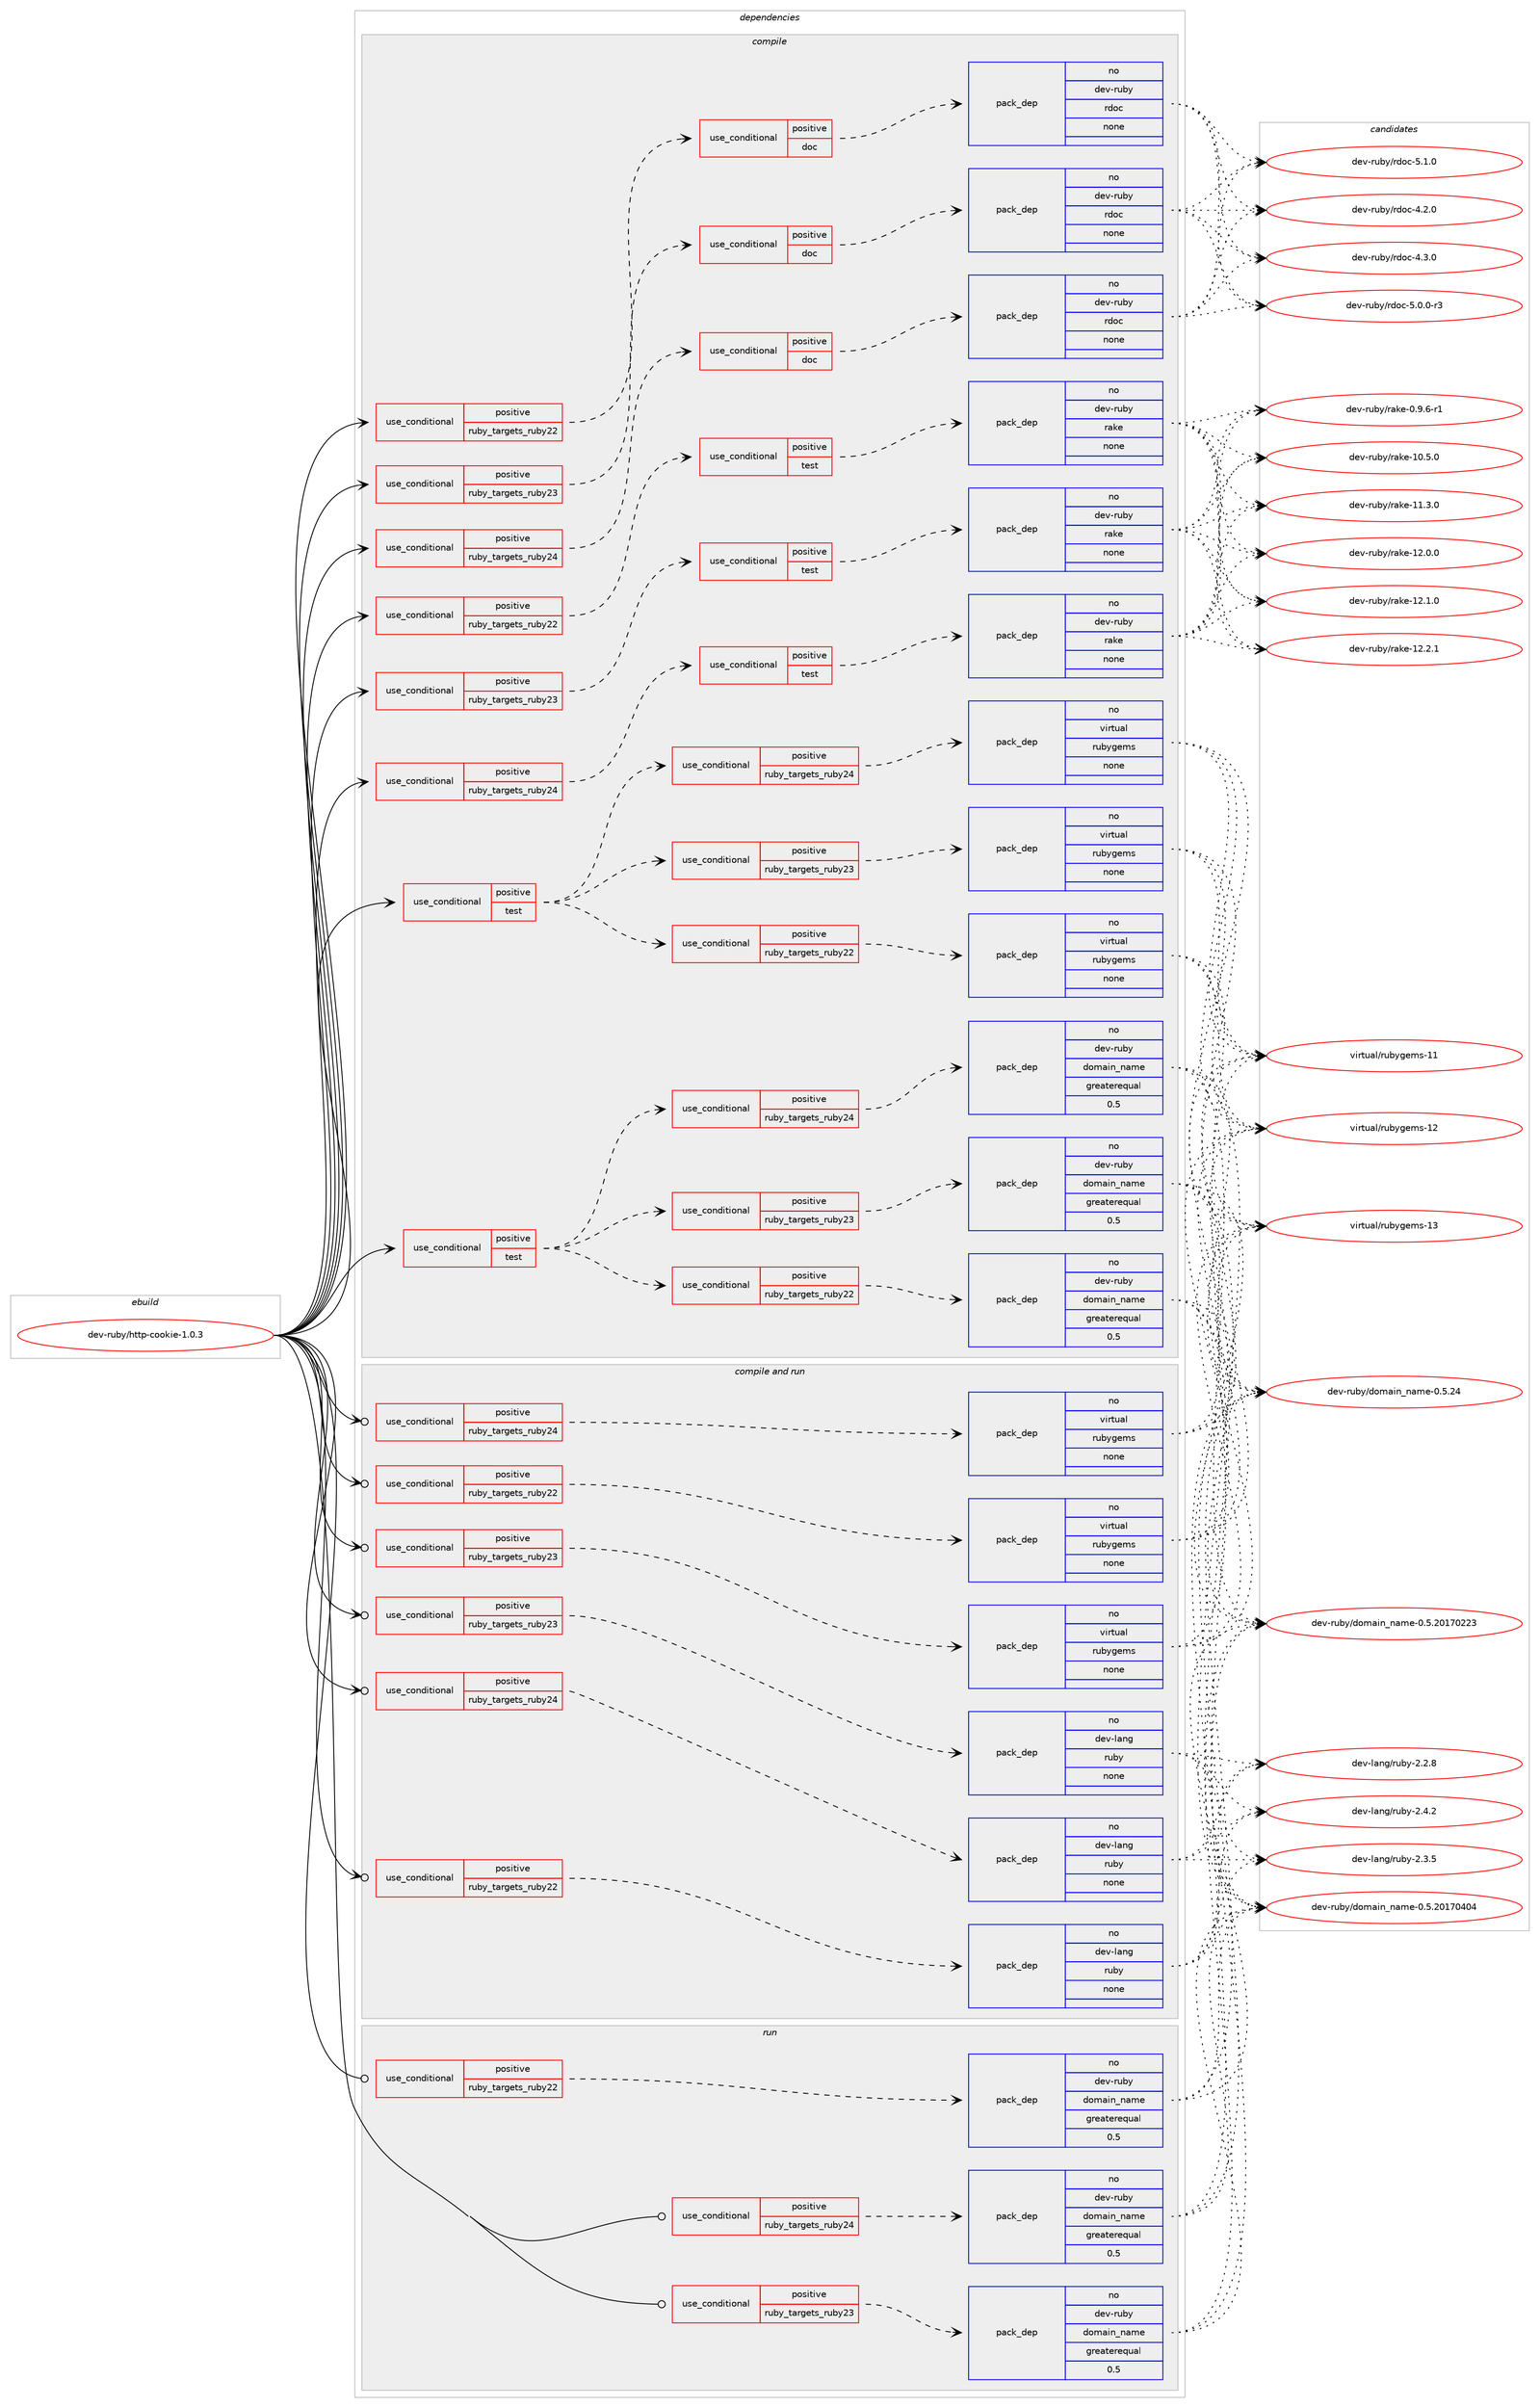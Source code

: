 digraph prolog {

# *************
# Graph options
# *************

newrank=true;
concentrate=true;
compound=true;
graph [rankdir=LR,fontname=Helvetica,fontsize=10,ranksep=1.5];#, ranksep=2.5, nodesep=0.2];
edge  [arrowhead=vee];
node  [fontname=Helvetica,fontsize=10];

# **********
# The ebuild
# **********

subgraph cluster_leftcol {
color=gray;
rank=same;
label=<<i>ebuild</i>>;
id [label="dev-ruby/http-cookie-1.0.3", color=red, width=4, href="../dev-ruby/http-cookie-1.0.3.svg"];
}

# ****************
# The dependencies
# ****************

subgraph cluster_midcol {
color=gray;
label=<<i>dependencies</i>>;
subgraph cluster_compile {
fillcolor="#eeeeee";
style=filled;
label=<<i>compile</i>>;
subgraph cond59133 {
dependency242786 [label=<<TABLE BORDER="0" CELLBORDER="1" CELLSPACING="0" CELLPADDING="4"><TR><TD ROWSPAN="3" CELLPADDING="10">use_conditional</TD></TR><TR><TD>positive</TD></TR><TR><TD>ruby_targets_ruby22</TD></TR></TABLE>>, shape=none, color=red];
subgraph cond59134 {
dependency242787 [label=<<TABLE BORDER="0" CELLBORDER="1" CELLSPACING="0" CELLPADDING="4"><TR><TD ROWSPAN="3" CELLPADDING="10">use_conditional</TD></TR><TR><TD>positive</TD></TR><TR><TD>doc</TD></TR></TABLE>>, shape=none, color=red];
subgraph pack179576 {
dependency242788 [label=<<TABLE BORDER="0" CELLBORDER="1" CELLSPACING="0" CELLPADDING="4" WIDTH="220"><TR><TD ROWSPAN="6" CELLPADDING="30">pack_dep</TD></TR><TR><TD WIDTH="110">no</TD></TR><TR><TD>dev-ruby</TD></TR><TR><TD>rdoc</TD></TR><TR><TD>none</TD></TR><TR><TD></TD></TR></TABLE>>, shape=none, color=blue];
}
dependency242787:e -> dependency242788:w [weight=20,style="dashed",arrowhead="vee"];
}
dependency242786:e -> dependency242787:w [weight=20,style="dashed",arrowhead="vee"];
}
id:e -> dependency242786:w [weight=20,style="solid",arrowhead="vee"];
subgraph cond59135 {
dependency242789 [label=<<TABLE BORDER="0" CELLBORDER="1" CELLSPACING="0" CELLPADDING="4"><TR><TD ROWSPAN="3" CELLPADDING="10">use_conditional</TD></TR><TR><TD>positive</TD></TR><TR><TD>ruby_targets_ruby22</TD></TR></TABLE>>, shape=none, color=red];
subgraph cond59136 {
dependency242790 [label=<<TABLE BORDER="0" CELLBORDER="1" CELLSPACING="0" CELLPADDING="4"><TR><TD ROWSPAN="3" CELLPADDING="10">use_conditional</TD></TR><TR><TD>positive</TD></TR><TR><TD>test</TD></TR></TABLE>>, shape=none, color=red];
subgraph pack179577 {
dependency242791 [label=<<TABLE BORDER="0" CELLBORDER="1" CELLSPACING="0" CELLPADDING="4" WIDTH="220"><TR><TD ROWSPAN="6" CELLPADDING="30">pack_dep</TD></TR><TR><TD WIDTH="110">no</TD></TR><TR><TD>dev-ruby</TD></TR><TR><TD>rake</TD></TR><TR><TD>none</TD></TR><TR><TD></TD></TR></TABLE>>, shape=none, color=blue];
}
dependency242790:e -> dependency242791:w [weight=20,style="dashed",arrowhead="vee"];
}
dependency242789:e -> dependency242790:w [weight=20,style="dashed",arrowhead="vee"];
}
id:e -> dependency242789:w [weight=20,style="solid",arrowhead="vee"];
subgraph cond59137 {
dependency242792 [label=<<TABLE BORDER="0" CELLBORDER="1" CELLSPACING="0" CELLPADDING="4"><TR><TD ROWSPAN="3" CELLPADDING="10">use_conditional</TD></TR><TR><TD>positive</TD></TR><TR><TD>ruby_targets_ruby23</TD></TR></TABLE>>, shape=none, color=red];
subgraph cond59138 {
dependency242793 [label=<<TABLE BORDER="0" CELLBORDER="1" CELLSPACING="0" CELLPADDING="4"><TR><TD ROWSPAN="3" CELLPADDING="10">use_conditional</TD></TR><TR><TD>positive</TD></TR><TR><TD>doc</TD></TR></TABLE>>, shape=none, color=red];
subgraph pack179578 {
dependency242794 [label=<<TABLE BORDER="0" CELLBORDER="1" CELLSPACING="0" CELLPADDING="4" WIDTH="220"><TR><TD ROWSPAN="6" CELLPADDING="30">pack_dep</TD></TR><TR><TD WIDTH="110">no</TD></TR><TR><TD>dev-ruby</TD></TR><TR><TD>rdoc</TD></TR><TR><TD>none</TD></TR><TR><TD></TD></TR></TABLE>>, shape=none, color=blue];
}
dependency242793:e -> dependency242794:w [weight=20,style="dashed",arrowhead="vee"];
}
dependency242792:e -> dependency242793:w [weight=20,style="dashed",arrowhead="vee"];
}
id:e -> dependency242792:w [weight=20,style="solid",arrowhead="vee"];
subgraph cond59139 {
dependency242795 [label=<<TABLE BORDER="0" CELLBORDER="1" CELLSPACING="0" CELLPADDING="4"><TR><TD ROWSPAN="3" CELLPADDING="10">use_conditional</TD></TR><TR><TD>positive</TD></TR><TR><TD>ruby_targets_ruby23</TD></TR></TABLE>>, shape=none, color=red];
subgraph cond59140 {
dependency242796 [label=<<TABLE BORDER="0" CELLBORDER="1" CELLSPACING="0" CELLPADDING="4"><TR><TD ROWSPAN="3" CELLPADDING="10">use_conditional</TD></TR><TR><TD>positive</TD></TR><TR><TD>test</TD></TR></TABLE>>, shape=none, color=red];
subgraph pack179579 {
dependency242797 [label=<<TABLE BORDER="0" CELLBORDER="1" CELLSPACING="0" CELLPADDING="4" WIDTH="220"><TR><TD ROWSPAN="6" CELLPADDING="30">pack_dep</TD></TR><TR><TD WIDTH="110">no</TD></TR><TR><TD>dev-ruby</TD></TR><TR><TD>rake</TD></TR><TR><TD>none</TD></TR><TR><TD></TD></TR></TABLE>>, shape=none, color=blue];
}
dependency242796:e -> dependency242797:w [weight=20,style="dashed",arrowhead="vee"];
}
dependency242795:e -> dependency242796:w [weight=20,style="dashed",arrowhead="vee"];
}
id:e -> dependency242795:w [weight=20,style="solid",arrowhead="vee"];
subgraph cond59141 {
dependency242798 [label=<<TABLE BORDER="0" CELLBORDER="1" CELLSPACING="0" CELLPADDING="4"><TR><TD ROWSPAN="3" CELLPADDING="10">use_conditional</TD></TR><TR><TD>positive</TD></TR><TR><TD>ruby_targets_ruby24</TD></TR></TABLE>>, shape=none, color=red];
subgraph cond59142 {
dependency242799 [label=<<TABLE BORDER="0" CELLBORDER="1" CELLSPACING="0" CELLPADDING="4"><TR><TD ROWSPAN="3" CELLPADDING="10">use_conditional</TD></TR><TR><TD>positive</TD></TR><TR><TD>doc</TD></TR></TABLE>>, shape=none, color=red];
subgraph pack179580 {
dependency242800 [label=<<TABLE BORDER="0" CELLBORDER="1" CELLSPACING="0" CELLPADDING="4" WIDTH="220"><TR><TD ROWSPAN="6" CELLPADDING="30">pack_dep</TD></TR><TR><TD WIDTH="110">no</TD></TR><TR><TD>dev-ruby</TD></TR><TR><TD>rdoc</TD></TR><TR><TD>none</TD></TR><TR><TD></TD></TR></TABLE>>, shape=none, color=blue];
}
dependency242799:e -> dependency242800:w [weight=20,style="dashed",arrowhead="vee"];
}
dependency242798:e -> dependency242799:w [weight=20,style="dashed",arrowhead="vee"];
}
id:e -> dependency242798:w [weight=20,style="solid",arrowhead="vee"];
subgraph cond59143 {
dependency242801 [label=<<TABLE BORDER="0" CELLBORDER="1" CELLSPACING="0" CELLPADDING="4"><TR><TD ROWSPAN="3" CELLPADDING="10">use_conditional</TD></TR><TR><TD>positive</TD></TR><TR><TD>ruby_targets_ruby24</TD></TR></TABLE>>, shape=none, color=red];
subgraph cond59144 {
dependency242802 [label=<<TABLE BORDER="0" CELLBORDER="1" CELLSPACING="0" CELLPADDING="4"><TR><TD ROWSPAN="3" CELLPADDING="10">use_conditional</TD></TR><TR><TD>positive</TD></TR><TR><TD>test</TD></TR></TABLE>>, shape=none, color=red];
subgraph pack179581 {
dependency242803 [label=<<TABLE BORDER="0" CELLBORDER="1" CELLSPACING="0" CELLPADDING="4" WIDTH="220"><TR><TD ROWSPAN="6" CELLPADDING="30">pack_dep</TD></TR><TR><TD WIDTH="110">no</TD></TR><TR><TD>dev-ruby</TD></TR><TR><TD>rake</TD></TR><TR><TD>none</TD></TR><TR><TD></TD></TR></TABLE>>, shape=none, color=blue];
}
dependency242802:e -> dependency242803:w [weight=20,style="dashed",arrowhead="vee"];
}
dependency242801:e -> dependency242802:w [weight=20,style="dashed",arrowhead="vee"];
}
id:e -> dependency242801:w [weight=20,style="solid",arrowhead="vee"];
subgraph cond59145 {
dependency242804 [label=<<TABLE BORDER="0" CELLBORDER="1" CELLSPACING="0" CELLPADDING="4"><TR><TD ROWSPAN="3" CELLPADDING="10">use_conditional</TD></TR><TR><TD>positive</TD></TR><TR><TD>test</TD></TR></TABLE>>, shape=none, color=red];
subgraph cond59146 {
dependency242805 [label=<<TABLE BORDER="0" CELLBORDER="1" CELLSPACING="0" CELLPADDING="4"><TR><TD ROWSPAN="3" CELLPADDING="10">use_conditional</TD></TR><TR><TD>positive</TD></TR><TR><TD>ruby_targets_ruby22</TD></TR></TABLE>>, shape=none, color=red];
subgraph pack179582 {
dependency242806 [label=<<TABLE BORDER="0" CELLBORDER="1" CELLSPACING="0" CELLPADDING="4" WIDTH="220"><TR><TD ROWSPAN="6" CELLPADDING="30">pack_dep</TD></TR><TR><TD WIDTH="110">no</TD></TR><TR><TD>dev-ruby</TD></TR><TR><TD>domain_name</TD></TR><TR><TD>greaterequal</TD></TR><TR><TD>0.5</TD></TR></TABLE>>, shape=none, color=blue];
}
dependency242805:e -> dependency242806:w [weight=20,style="dashed",arrowhead="vee"];
}
dependency242804:e -> dependency242805:w [weight=20,style="dashed",arrowhead="vee"];
subgraph cond59147 {
dependency242807 [label=<<TABLE BORDER="0" CELLBORDER="1" CELLSPACING="0" CELLPADDING="4"><TR><TD ROWSPAN="3" CELLPADDING="10">use_conditional</TD></TR><TR><TD>positive</TD></TR><TR><TD>ruby_targets_ruby23</TD></TR></TABLE>>, shape=none, color=red];
subgraph pack179583 {
dependency242808 [label=<<TABLE BORDER="0" CELLBORDER="1" CELLSPACING="0" CELLPADDING="4" WIDTH="220"><TR><TD ROWSPAN="6" CELLPADDING="30">pack_dep</TD></TR><TR><TD WIDTH="110">no</TD></TR><TR><TD>dev-ruby</TD></TR><TR><TD>domain_name</TD></TR><TR><TD>greaterequal</TD></TR><TR><TD>0.5</TD></TR></TABLE>>, shape=none, color=blue];
}
dependency242807:e -> dependency242808:w [weight=20,style="dashed",arrowhead="vee"];
}
dependency242804:e -> dependency242807:w [weight=20,style="dashed",arrowhead="vee"];
subgraph cond59148 {
dependency242809 [label=<<TABLE BORDER="0" CELLBORDER="1" CELLSPACING="0" CELLPADDING="4"><TR><TD ROWSPAN="3" CELLPADDING="10">use_conditional</TD></TR><TR><TD>positive</TD></TR><TR><TD>ruby_targets_ruby24</TD></TR></TABLE>>, shape=none, color=red];
subgraph pack179584 {
dependency242810 [label=<<TABLE BORDER="0" CELLBORDER="1" CELLSPACING="0" CELLPADDING="4" WIDTH="220"><TR><TD ROWSPAN="6" CELLPADDING="30">pack_dep</TD></TR><TR><TD WIDTH="110">no</TD></TR><TR><TD>dev-ruby</TD></TR><TR><TD>domain_name</TD></TR><TR><TD>greaterequal</TD></TR><TR><TD>0.5</TD></TR></TABLE>>, shape=none, color=blue];
}
dependency242809:e -> dependency242810:w [weight=20,style="dashed",arrowhead="vee"];
}
dependency242804:e -> dependency242809:w [weight=20,style="dashed",arrowhead="vee"];
}
id:e -> dependency242804:w [weight=20,style="solid",arrowhead="vee"];
subgraph cond59149 {
dependency242811 [label=<<TABLE BORDER="0" CELLBORDER="1" CELLSPACING="0" CELLPADDING="4"><TR><TD ROWSPAN="3" CELLPADDING="10">use_conditional</TD></TR><TR><TD>positive</TD></TR><TR><TD>test</TD></TR></TABLE>>, shape=none, color=red];
subgraph cond59150 {
dependency242812 [label=<<TABLE BORDER="0" CELLBORDER="1" CELLSPACING="0" CELLPADDING="4"><TR><TD ROWSPAN="3" CELLPADDING="10">use_conditional</TD></TR><TR><TD>positive</TD></TR><TR><TD>ruby_targets_ruby22</TD></TR></TABLE>>, shape=none, color=red];
subgraph pack179585 {
dependency242813 [label=<<TABLE BORDER="0" CELLBORDER="1" CELLSPACING="0" CELLPADDING="4" WIDTH="220"><TR><TD ROWSPAN="6" CELLPADDING="30">pack_dep</TD></TR><TR><TD WIDTH="110">no</TD></TR><TR><TD>virtual</TD></TR><TR><TD>rubygems</TD></TR><TR><TD>none</TD></TR><TR><TD></TD></TR></TABLE>>, shape=none, color=blue];
}
dependency242812:e -> dependency242813:w [weight=20,style="dashed",arrowhead="vee"];
}
dependency242811:e -> dependency242812:w [weight=20,style="dashed",arrowhead="vee"];
subgraph cond59151 {
dependency242814 [label=<<TABLE BORDER="0" CELLBORDER="1" CELLSPACING="0" CELLPADDING="4"><TR><TD ROWSPAN="3" CELLPADDING="10">use_conditional</TD></TR><TR><TD>positive</TD></TR><TR><TD>ruby_targets_ruby23</TD></TR></TABLE>>, shape=none, color=red];
subgraph pack179586 {
dependency242815 [label=<<TABLE BORDER="0" CELLBORDER="1" CELLSPACING="0" CELLPADDING="4" WIDTH="220"><TR><TD ROWSPAN="6" CELLPADDING="30">pack_dep</TD></TR><TR><TD WIDTH="110">no</TD></TR><TR><TD>virtual</TD></TR><TR><TD>rubygems</TD></TR><TR><TD>none</TD></TR><TR><TD></TD></TR></TABLE>>, shape=none, color=blue];
}
dependency242814:e -> dependency242815:w [weight=20,style="dashed",arrowhead="vee"];
}
dependency242811:e -> dependency242814:w [weight=20,style="dashed",arrowhead="vee"];
subgraph cond59152 {
dependency242816 [label=<<TABLE BORDER="0" CELLBORDER="1" CELLSPACING="0" CELLPADDING="4"><TR><TD ROWSPAN="3" CELLPADDING="10">use_conditional</TD></TR><TR><TD>positive</TD></TR><TR><TD>ruby_targets_ruby24</TD></TR></TABLE>>, shape=none, color=red];
subgraph pack179587 {
dependency242817 [label=<<TABLE BORDER="0" CELLBORDER="1" CELLSPACING="0" CELLPADDING="4" WIDTH="220"><TR><TD ROWSPAN="6" CELLPADDING="30">pack_dep</TD></TR><TR><TD WIDTH="110">no</TD></TR><TR><TD>virtual</TD></TR><TR><TD>rubygems</TD></TR><TR><TD>none</TD></TR><TR><TD></TD></TR></TABLE>>, shape=none, color=blue];
}
dependency242816:e -> dependency242817:w [weight=20,style="dashed",arrowhead="vee"];
}
dependency242811:e -> dependency242816:w [weight=20,style="dashed",arrowhead="vee"];
}
id:e -> dependency242811:w [weight=20,style="solid",arrowhead="vee"];
}
subgraph cluster_compileandrun {
fillcolor="#eeeeee";
style=filled;
label=<<i>compile and run</i>>;
subgraph cond59153 {
dependency242818 [label=<<TABLE BORDER="0" CELLBORDER="1" CELLSPACING="0" CELLPADDING="4"><TR><TD ROWSPAN="3" CELLPADDING="10">use_conditional</TD></TR><TR><TD>positive</TD></TR><TR><TD>ruby_targets_ruby22</TD></TR></TABLE>>, shape=none, color=red];
subgraph pack179588 {
dependency242819 [label=<<TABLE BORDER="0" CELLBORDER="1" CELLSPACING="0" CELLPADDING="4" WIDTH="220"><TR><TD ROWSPAN="6" CELLPADDING="30">pack_dep</TD></TR><TR><TD WIDTH="110">no</TD></TR><TR><TD>dev-lang</TD></TR><TR><TD>ruby</TD></TR><TR><TD>none</TD></TR><TR><TD></TD></TR></TABLE>>, shape=none, color=blue];
}
dependency242818:e -> dependency242819:w [weight=20,style="dashed",arrowhead="vee"];
}
id:e -> dependency242818:w [weight=20,style="solid",arrowhead="odotvee"];
subgraph cond59154 {
dependency242820 [label=<<TABLE BORDER="0" CELLBORDER="1" CELLSPACING="0" CELLPADDING="4"><TR><TD ROWSPAN="3" CELLPADDING="10">use_conditional</TD></TR><TR><TD>positive</TD></TR><TR><TD>ruby_targets_ruby22</TD></TR></TABLE>>, shape=none, color=red];
subgraph pack179589 {
dependency242821 [label=<<TABLE BORDER="0" CELLBORDER="1" CELLSPACING="0" CELLPADDING="4" WIDTH="220"><TR><TD ROWSPAN="6" CELLPADDING="30">pack_dep</TD></TR><TR><TD WIDTH="110">no</TD></TR><TR><TD>virtual</TD></TR><TR><TD>rubygems</TD></TR><TR><TD>none</TD></TR><TR><TD></TD></TR></TABLE>>, shape=none, color=blue];
}
dependency242820:e -> dependency242821:w [weight=20,style="dashed",arrowhead="vee"];
}
id:e -> dependency242820:w [weight=20,style="solid",arrowhead="odotvee"];
subgraph cond59155 {
dependency242822 [label=<<TABLE BORDER="0" CELLBORDER="1" CELLSPACING="0" CELLPADDING="4"><TR><TD ROWSPAN="3" CELLPADDING="10">use_conditional</TD></TR><TR><TD>positive</TD></TR><TR><TD>ruby_targets_ruby23</TD></TR></TABLE>>, shape=none, color=red];
subgraph pack179590 {
dependency242823 [label=<<TABLE BORDER="0" CELLBORDER="1" CELLSPACING="0" CELLPADDING="4" WIDTH="220"><TR><TD ROWSPAN="6" CELLPADDING="30">pack_dep</TD></TR><TR><TD WIDTH="110">no</TD></TR><TR><TD>dev-lang</TD></TR><TR><TD>ruby</TD></TR><TR><TD>none</TD></TR><TR><TD></TD></TR></TABLE>>, shape=none, color=blue];
}
dependency242822:e -> dependency242823:w [weight=20,style="dashed",arrowhead="vee"];
}
id:e -> dependency242822:w [weight=20,style="solid",arrowhead="odotvee"];
subgraph cond59156 {
dependency242824 [label=<<TABLE BORDER="0" CELLBORDER="1" CELLSPACING="0" CELLPADDING="4"><TR><TD ROWSPAN="3" CELLPADDING="10">use_conditional</TD></TR><TR><TD>positive</TD></TR><TR><TD>ruby_targets_ruby23</TD></TR></TABLE>>, shape=none, color=red];
subgraph pack179591 {
dependency242825 [label=<<TABLE BORDER="0" CELLBORDER="1" CELLSPACING="0" CELLPADDING="4" WIDTH="220"><TR><TD ROWSPAN="6" CELLPADDING="30">pack_dep</TD></TR><TR><TD WIDTH="110">no</TD></TR><TR><TD>virtual</TD></TR><TR><TD>rubygems</TD></TR><TR><TD>none</TD></TR><TR><TD></TD></TR></TABLE>>, shape=none, color=blue];
}
dependency242824:e -> dependency242825:w [weight=20,style="dashed",arrowhead="vee"];
}
id:e -> dependency242824:w [weight=20,style="solid",arrowhead="odotvee"];
subgraph cond59157 {
dependency242826 [label=<<TABLE BORDER="0" CELLBORDER="1" CELLSPACING="0" CELLPADDING="4"><TR><TD ROWSPAN="3" CELLPADDING="10">use_conditional</TD></TR><TR><TD>positive</TD></TR><TR><TD>ruby_targets_ruby24</TD></TR></TABLE>>, shape=none, color=red];
subgraph pack179592 {
dependency242827 [label=<<TABLE BORDER="0" CELLBORDER="1" CELLSPACING="0" CELLPADDING="4" WIDTH="220"><TR><TD ROWSPAN="6" CELLPADDING="30">pack_dep</TD></TR><TR><TD WIDTH="110">no</TD></TR><TR><TD>dev-lang</TD></TR><TR><TD>ruby</TD></TR><TR><TD>none</TD></TR><TR><TD></TD></TR></TABLE>>, shape=none, color=blue];
}
dependency242826:e -> dependency242827:w [weight=20,style="dashed",arrowhead="vee"];
}
id:e -> dependency242826:w [weight=20,style="solid",arrowhead="odotvee"];
subgraph cond59158 {
dependency242828 [label=<<TABLE BORDER="0" CELLBORDER="1" CELLSPACING="0" CELLPADDING="4"><TR><TD ROWSPAN="3" CELLPADDING="10">use_conditional</TD></TR><TR><TD>positive</TD></TR><TR><TD>ruby_targets_ruby24</TD></TR></TABLE>>, shape=none, color=red];
subgraph pack179593 {
dependency242829 [label=<<TABLE BORDER="0" CELLBORDER="1" CELLSPACING="0" CELLPADDING="4" WIDTH="220"><TR><TD ROWSPAN="6" CELLPADDING="30">pack_dep</TD></TR><TR><TD WIDTH="110">no</TD></TR><TR><TD>virtual</TD></TR><TR><TD>rubygems</TD></TR><TR><TD>none</TD></TR><TR><TD></TD></TR></TABLE>>, shape=none, color=blue];
}
dependency242828:e -> dependency242829:w [weight=20,style="dashed",arrowhead="vee"];
}
id:e -> dependency242828:w [weight=20,style="solid",arrowhead="odotvee"];
}
subgraph cluster_run {
fillcolor="#eeeeee";
style=filled;
label=<<i>run</i>>;
subgraph cond59159 {
dependency242830 [label=<<TABLE BORDER="0" CELLBORDER="1" CELLSPACING="0" CELLPADDING="4"><TR><TD ROWSPAN="3" CELLPADDING="10">use_conditional</TD></TR><TR><TD>positive</TD></TR><TR><TD>ruby_targets_ruby22</TD></TR></TABLE>>, shape=none, color=red];
subgraph pack179594 {
dependency242831 [label=<<TABLE BORDER="0" CELLBORDER="1" CELLSPACING="0" CELLPADDING="4" WIDTH="220"><TR><TD ROWSPAN="6" CELLPADDING="30">pack_dep</TD></TR><TR><TD WIDTH="110">no</TD></TR><TR><TD>dev-ruby</TD></TR><TR><TD>domain_name</TD></TR><TR><TD>greaterequal</TD></TR><TR><TD>0.5</TD></TR></TABLE>>, shape=none, color=blue];
}
dependency242830:e -> dependency242831:w [weight=20,style="dashed",arrowhead="vee"];
}
id:e -> dependency242830:w [weight=20,style="solid",arrowhead="odot"];
subgraph cond59160 {
dependency242832 [label=<<TABLE BORDER="0" CELLBORDER="1" CELLSPACING="0" CELLPADDING="4"><TR><TD ROWSPAN="3" CELLPADDING="10">use_conditional</TD></TR><TR><TD>positive</TD></TR><TR><TD>ruby_targets_ruby23</TD></TR></TABLE>>, shape=none, color=red];
subgraph pack179595 {
dependency242833 [label=<<TABLE BORDER="0" CELLBORDER="1" CELLSPACING="0" CELLPADDING="4" WIDTH="220"><TR><TD ROWSPAN="6" CELLPADDING="30">pack_dep</TD></TR><TR><TD WIDTH="110">no</TD></TR><TR><TD>dev-ruby</TD></TR><TR><TD>domain_name</TD></TR><TR><TD>greaterequal</TD></TR><TR><TD>0.5</TD></TR></TABLE>>, shape=none, color=blue];
}
dependency242832:e -> dependency242833:w [weight=20,style="dashed",arrowhead="vee"];
}
id:e -> dependency242832:w [weight=20,style="solid",arrowhead="odot"];
subgraph cond59161 {
dependency242834 [label=<<TABLE BORDER="0" CELLBORDER="1" CELLSPACING="0" CELLPADDING="4"><TR><TD ROWSPAN="3" CELLPADDING="10">use_conditional</TD></TR><TR><TD>positive</TD></TR><TR><TD>ruby_targets_ruby24</TD></TR></TABLE>>, shape=none, color=red];
subgraph pack179596 {
dependency242835 [label=<<TABLE BORDER="0" CELLBORDER="1" CELLSPACING="0" CELLPADDING="4" WIDTH="220"><TR><TD ROWSPAN="6" CELLPADDING="30">pack_dep</TD></TR><TR><TD WIDTH="110">no</TD></TR><TR><TD>dev-ruby</TD></TR><TR><TD>domain_name</TD></TR><TR><TD>greaterequal</TD></TR><TR><TD>0.5</TD></TR></TABLE>>, shape=none, color=blue];
}
dependency242834:e -> dependency242835:w [weight=20,style="dashed",arrowhead="vee"];
}
id:e -> dependency242834:w [weight=20,style="solid",arrowhead="odot"];
}
}

# **************
# The candidates
# **************

subgraph cluster_choices {
rank=same;
color=gray;
label=<<i>candidates</i>>;

subgraph choice179576 {
color=black;
nodesep=1;
choice10010111845114117981214711410011199455246504648 [label="dev-ruby/rdoc-4.2.0", color=red, width=4,href="../dev-ruby/rdoc-4.2.0.svg"];
choice10010111845114117981214711410011199455246514648 [label="dev-ruby/rdoc-4.3.0", color=red, width=4,href="../dev-ruby/rdoc-4.3.0.svg"];
choice100101118451141179812147114100111994553464846484511451 [label="dev-ruby/rdoc-5.0.0-r3", color=red, width=4,href="../dev-ruby/rdoc-5.0.0-r3.svg"];
choice10010111845114117981214711410011199455346494648 [label="dev-ruby/rdoc-5.1.0", color=red, width=4,href="../dev-ruby/rdoc-5.1.0.svg"];
dependency242788:e -> choice10010111845114117981214711410011199455246504648:w [style=dotted,weight="100"];
dependency242788:e -> choice10010111845114117981214711410011199455246514648:w [style=dotted,weight="100"];
dependency242788:e -> choice100101118451141179812147114100111994553464846484511451:w [style=dotted,weight="100"];
dependency242788:e -> choice10010111845114117981214711410011199455346494648:w [style=dotted,weight="100"];
}
subgraph choice179577 {
color=black;
nodesep=1;
choice100101118451141179812147114971071014548465746544511449 [label="dev-ruby/rake-0.9.6-r1", color=red, width=4,href="../dev-ruby/rake-0.9.6-r1.svg"];
choice1001011184511411798121471149710710145494846534648 [label="dev-ruby/rake-10.5.0", color=red, width=4,href="../dev-ruby/rake-10.5.0.svg"];
choice1001011184511411798121471149710710145494946514648 [label="dev-ruby/rake-11.3.0", color=red, width=4,href="../dev-ruby/rake-11.3.0.svg"];
choice1001011184511411798121471149710710145495046484648 [label="dev-ruby/rake-12.0.0", color=red, width=4,href="../dev-ruby/rake-12.0.0.svg"];
choice1001011184511411798121471149710710145495046494648 [label="dev-ruby/rake-12.1.0", color=red, width=4,href="../dev-ruby/rake-12.1.0.svg"];
choice1001011184511411798121471149710710145495046504649 [label="dev-ruby/rake-12.2.1", color=red, width=4,href="../dev-ruby/rake-12.2.1.svg"];
dependency242791:e -> choice100101118451141179812147114971071014548465746544511449:w [style=dotted,weight="100"];
dependency242791:e -> choice1001011184511411798121471149710710145494846534648:w [style=dotted,weight="100"];
dependency242791:e -> choice1001011184511411798121471149710710145494946514648:w [style=dotted,weight="100"];
dependency242791:e -> choice1001011184511411798121471149710710145495046484648:w [style=dotted,weight="100"];
dependency242791:e -> choice1001011184511411798121471149710710145495046494648:w [style=dotted,weight="100"];
dependency242791:e -> choice1001011184511411798121471149710710145495046504649:w [style=dotted,weight="100"];
}
subgraph choice179578 {
color=black;
nodesep=1;
choice10010111845114117981214711410011199455246504648 [label="dev-ruby/rdoc-4.2.0", color=red, width=4,href="../dev-ruby/rdoc-4.2.0.svg"];
choice10010111845114117981214711410011199455246514648 [label="dev-ruby/rdoc-4.3.0", color=red, width=4,href="../dev-ruby/rdoc-4.3.0.svg"];
choice100101118451141179812147114100111994553464846484511451 [label="dev-ruby/rdoc-5.0.0-r3", color=red, width=4,href="../dev-ruby/rdoc-5.0.0-r3.svg"];
choice10010111845114117981214711410011199455346494648 [label="dev-ruby/rdoc-5.1.0", color=red, width=4,href="../dev-ruby/rdoc-5.1.0.svg"];
dependency242794:e -> choice10010111845114117981214711410011199455246504648:w [style=dotted,weight="100"];
dependency242794:e -> choice10010111845114117981214711410011199455246514648:w [style=dotted,weight="100"];
dependency242794:e -> choice100101118451141179812147114100111994553464846484511451:w [style=dotted,weight="100"];
dependency242794:e -> choice10010111845114117981214711410011199455346494648:w [style=dotted,weight="100"];
}
subgraph choice179579 {
color=black;
nodesep=1;
choice100101118451141179812147114971071014548465746544511449 [label="dev-ruby/rake-0.9.6-r1", color=red, width=4,href="../dev-ruby/rake-0.9.6-r1.svg"];
choice1001011184511411798121471149710710145494846534648 [label="dev-ruby/rake-10.5.0", color=red, width=4,href="../dev-ruby/rake-10.5.0.svg"];
choice1001011184511411798121471149710710145494946514648 [label="dev-ruby/rake-11.3.0", color=red, width=4,href="../dev-ruby/rake-11.3.0.svg"];
choice1001011184511411798121471149710710145495046484648 [label="dev-ruby/rake-12.0.0", color=red, width=4,href="../dev-ruby/rake-12.0.0.svg"];
choice1001011184511411798121471149710710145495046494648 [label="dev-ruby/rake-12.1.0", color=red, width=4,href="../dev-ruby/rake-12.1.0.svg"];
choice1001011184511411798121471149710710145495046504649 [label="dev-ruby/rake-12.2.1", color=red, width=4,href="../dev-ruby/rake-12.2.1.svg"];
dependency242797:e -> choice100101118451141179812147114971071014548465746544511449:w [style=dotted,weight="100"];
dependency242797:e -> choice1001011184511411798121471149710710145494846534648:w [style=dotted,weight="100"];
dependency242797:e -> choice1001011184511411798121471149710710145494946514648:w [style=dotted,weight="100"];
dependency242797:e -> choice1001011184511411798121471149710710145495046484648:w [style=dotted,weight="100"];
dependency242797:e -> choice1001011184511411798121471149710710145495046494648:w [style=dotted,weight="100"];
dependency242797:e -> choice1001011184511411798121471149710710145495046504649:w [style=dotted,weight="100"];
}
subgraph choice179580 {
color=black;
nodesep=1;
choice10010111845114117981214711410011199455246504648 [label="dev-ruby/rdoc-4.2.0", color=red, width=4,href="../dev-ruby/rdoc-4.2.0.svg"];
choice10010111845114117981214711410011199455246514648 [label="dev-ruby/rdoc-4.3.0", color=red, width=4,href="../dev-ruby/rdoc-4.3.0.svg"];
choice100101118451141179812147114100111994553464846484511451 [label="dev-ruby/rdoc-5.0.0-r3", color=red, width=4,href="../dev-ruby/rdoc-5.0.0-r3.svg"];
choice10010111845114117981214711410011199455346494648 [label="dev-ruby/rdoc-5.1.0", color=red, width=4,href="../dev-ruby/rdoc-5.1.0.svg"];
dependency242800:e -> choice10010111845114117981214711410011199455246504648:w [style=dotted,weight="100"];
dependency242800:e -> choice10010111845114117981214711410011199455246514648:w [style=dotted,weight="100"];
dependency242800:e -> choice100101118451141179812147114100111994553464846484511451:w [style=dotted,weight="100"];
dependency242800:e -> choice10010111845114117981214711410011199455346494648:w [style=dotted,weight="100"];
}
subgraph choice179581 {
color=black;
nodesep=1;
choice100101118451141179812147114971071014548465746544511449 [label="dev-ruby/rake-0.9.6-r1", color=red, width=4,href="../dev-ruby/rake-0.9.6-r1.svg"];
choice1001011184511411798121471149710710145494846534648 [label="dev-ruby/rake-10.5.0", color=red, width=4,href="../dev-ruby/rake-10.5.0.svg"];
choice1001011184511411798121471149710710145494946514648 [label="dev-ruby/rake-11.3.0", color=red, width=4,href="../dev-ruby/rake-11.3.0.svg"];
choice1001011184511411798121471149710710145495046484648 [label="dev-ruby/rake-12.0.0", color=red, width=4,href="../dev-ruby/rake-12.0.0.svg"];
choice1001011184511411798121471149710710145495046494648 [label="dev-ruby/rake-12.1.0", color=red, width=4,href="../dev-ruby/rake-12.1.0.svg"];
choice1001011184511411798121471149710710145495046504649 [label="dev-ruby/rake-12.2.1", color=red, width=4,href="../dev-ruby/rake-12.2.1.svg"];
dependency242803:e -> choice100101118451141179812147114971071014548465746544511449:w [style=dotted,weight="100"];
dependency242803:e -> choice1001011184511411798121471149710710145494846534648:w [style=dotted,weight="100"];
dependency242803:e -> choice1001011184511411798121471149710710145494946514648:w [style=dotted,weight="100"];
dependency242803:e -> choice1001011184511411798121471149710710145495046484648:w [style=dotted,weight="100"];
dependency242803:e -> choice1001011184511411798121471149710710145495046494648:w [style=dotted,weight="100"];
dependency242803:e -> choice1001011184511411798121471149710710145495046504649:w [style=dotted,weight="100"];
}
subgraph choice179582 {
color=black;
nodesep=1;
choice10010111845114117981214710011110997105110951109710910145484653465048495548505051 [label="dev-ruby/domain_name-0.5.20170223", color=red, width=4,href="../dev-ruby/domain_name-0.5.20170223.svg"];
choice10010111845114117981214710011110997105110951109710910145484653465048495548524852 [label="dev-ruby/domain_name-0.5.20170404", color=red, width=4,href="../dev-ruby/domain_name-0.5.20170404.svg"];
choice10010111845114117981214710011110997105110951109710910145484653465052 [label="dev-ruby/domain_name-0.5.24", color=red, width=4,href="../dev-ruby/domain_name-0.5.24.svg"];
dependency242806:e -> choice10010111845114117981214710011110997105110951109710910145484653465048495548505051:w [style=dotted,weight="100"];
dependency242806:e -> choice10010111845114117981214710011110997105110951109710910145484653465048495548524852:w [style=dotted,weight="100"];
dependency242806:e -> choice10010111845114117981214710011110997105110951109710910145484653465052:w [style=dotted,weight="100"];
}
subgraph choice179583 {
color=black;
nodesep=1;
choice10010111845114117981214710011110997105110951109710910145484653465048495548505051 [label="dev-ruby/domain_name-0.5.20170223", color=red, width=4,href="../dev-ruby/domain_name-0.5.20170223.svg"];
choice10010111845114117981214710011110997105110951109710910145484653465048495548524852 [label="dev-ruby/domain_name-0.5.20170404", color=red, width=4,href="../dev-ruby/domain_name-0.5.20170404.svg"];
choice10010111845114117981214710011110997105110951109710910145484653465052 [label="dev-ruby/domain_name-0.5.24", color=red, width=4,href="../dev-ruby/domain_name-0.5.24.svg"];
dependency242808:e -> choice10010111845114117981214710011110997105110951109710910145484653465048495548505051:w [style=dotted,weight="100"];
dependency242808:e -> choice10010111845114117981214710011110997105110951109710910145484653465048495548524852:w [style=dotted,weight="100"];
dependency242808:e -> choice10010111845114117981214710011110997105110951109710910145484653465052:w [style=dotted,weight="100"];
}
subgraph choice179584 {
color=black;
nodesep=1;
choice10010111845114117981214710011110997105110951109710910145484653465048495548505051 [label="dev-ruby/domain_name-0.5.20170223", color=red, width=4,href="../dev-ruby/domain_name-0.5.20170223.svg"];
choice10010111845114117981214710011110997105110951109710910145484653465048495548524852 [label="dev-ruby/domain_name-0.5.20170404", color=red, width=4,href="../dev-ruby/domain_name-0.5.20170404.svg"];
choice10010111845114117981214710011110997105110951109710910145484653465052 [label="dev-ruby/domain_name-0.5.24", color=red, width=4,href="../dev-ruby/domain_name-0.5.24.svg"];
dependency242810:e -> choice10010111845114117981214710011110997105110951109710910145484653465048495548505051:w [style=dotted,weight="100"];
dependency242810:e -> choice10010111845114117981214710011110997105110951109710910145484653465048495548524852:w [style=dotted,weight="100"];
dependency242810:e -> choice10010111845114117981214710011110997105110951109710910145484653465052:w [style=dotted,weight="100"];
}
subgraph choice179585 {
color=black;
nodesep=1;
choice118105114116117971084711411798121103101109115454949 [label="virtual/rubygems-11", color=red, width=4,href="../virtual/rubygems-11.svg"];
choice118105114116117971084711411798121103101109115454950 [label="virtual/rubygems-12", color=red, width=4,href="../virtual/rubygems-12.svg"];
choice118105114116117971084711411798121103101109115454951 [label="virtual/rubygems-13", color=red, width=4,href="../virtual/rubygems-13.svg"];
dependency242813:e -> choice118105114116117971084711411798121103101109115454949:w [style=dotted,weight="100"];
dependency242813:e -> choice118105114116117971084711411798121103101109115454950:w [style=dotted,weight="100"];
dependency242813:e -> choice118105114116117971084711411798121103101109115454951:w [style=dotted,weight="100"];
}
subgraph choice179586 {
color=black;
nodesep=1;
choice118105114116117971084711411798121103101109115454949 [label="virtual/rubygems-11", color=red, width=4,href="../virtual/rubygems-11.svg"];
choice118105114116117971084711411798121103101109115454950 [label="virtual/rubygems-12", color=red, width=4,href="../virtual/rubygems-12.svg"];
choice118105114116117971084711411798121103101109115454951 [label="virtual/rubygems-13", color=red, width=4,href="../virtual/rubygems-13.svg"];
dependency242815:e -> choice118105114116117971084711411798121103101109115454949:w [style=dotted,weight="100"];
dependency242815:e -> choice118105114116117971084711411798121103101109115454950:w [style=dotted,weight="100"];
dependency242815:e -> choice118105114116117971084711411798121103101109115454951:w [style=dotted,weight="100"];
}
subgraph choice179587 {
color=black;
nodesep=1;
choice118105114116117971084711411798121103101109115454949 [label="virtual/rubygems-11", color=red, width=4,href="../virtual/rubygems-11.svg"];
choice118105114116117971084711411798121103101109115454950 [label="virtual/rubygems-12", color=red, width=4,href="../virtual/rubygems-12.svg"];
choice118105114116117971084711411798121103101109115454951 [label="virtual/rubygems-13", color=red, width=4,href="../virtual/rubygems-13.svg"];
dependency242817:e -> choice118105114116117971084711411798121103101109115454949:w [style=dotted,weight="100"];
dependency242817:e -> choice118105114116117971084711411798121103101109115454950:w [style=dotted,weight="100"];
dependency242817:e -> choice118105114116117971084711411798121103101109115454951:w [style=dotted,weight="100"];
}
subgraph choice179588 {
color=black;
nodesep=1;
choice10010111845108971101034711411798121455046504656 [label="dev-lang/ruby-2.2.8", color=red, width=4,href="../dev-lang/ruby-2.2.8.svg"];
choice10010111845108971101034711411798121455046514653 [label="dev-lang/ruby-2.3.5", color=red, width=4,href="../dev-lang/ruby-2.3.5.svg"];
choice10010111845108971101034711411798121455046524650 [label="dev-lang/ruby-2.4.2", color=red, width=4,href="../dev-lang/ruby-2.4.2.svg"];
dependency242819:e -> choice10010111845108971101034711411798121455046504656:w [style=dotted,weight="100"];
dependency242819:e -> choice10010111845108971101034711411798121455046514653:w [style=dotted,weight="100"];
dependency242819:e -> choice10010111845108971101034711411798121455046524650:w [style=dotted,weight="100"];
}
subgraph choice179589 {
color=black;
nodesep=1;
choice118105114116117971084711411798121103101109115454949 [label="virtual/rubygems-11", color=red, width=4,href="../virtual/rubygems-11.svg"];
choice118105114116117971084711411798121103101109115454950 [label="virtual/rubygems-12", color=red, width=4,href="../virtual/rubygems-12.svg"];
choice118105114116117971084711411798121103101109115454951 [label="virtual/rubygems-13", color=red, width=4,href="../virtual/rubygems-13.svg"];
dependency242821:e -> choice118105114116117971084711411798121103101109115454949:w [style=dotted,weight="100"];
dependency242821:e -> choice118105114116117971084711411798121103101109115454950:w [style=dotted,weight="100"];
dependency242821:e -> choice118105114116117971084711411798121103101109115454951:w [style=dotted,weight="100"];
}
subgraph choice179590 {
color=black;
nodesep=1;
choice10010111845108971101034711411798121455046504656 [label="dev-lang/ruby-2.2.8", color=red, width=4,href="../dev-lang/ruby-2.2.8.svg"];
choice10010111845108971101034711411798121455046514653 [label="dev-lang/ruby-2.3.5", color=red, width=4,href="../dev-lang/ruby-2.3.5.svg"];
choice10010111845108971101034711411798121455046524650 [label="dev-lang/ruby-2.4.2", color=red, width=4,href="../dev-lang/ruby-2.4.2.svg"];
dependency242823:e -> choice10010111845108971101034711411798121455046504656:w [style=dotted,weight="100"];
dependency242823:e -> choice10010111845108971101034711411798121455046514653:w [style=dotted,weight="100"];
dependency242823:e -> choice10010111845108971101034711411798121455046524650:w [style=dotted,weight="100"];
}
subgraph choice179591 {
color=black;
nodesep=1;
choice118105114116117971084711411798121103101109115454949 [label="virtual/rubygems-11", color=red, width=4,href="../virtual/rubygems-11.svg"];
choice118105114116117971084711411798121103101109115454950 [label="virtual/rubygems-12", color=red, width=4,href="../virtual/rubygems-12.svg"];
choice118105114116117971084711411798121103101109115454951 [label="virtual/rubygems-13", color=red, width=4,href="../virtual/rubygems-13.svg"];
dependency242825:e -> choice118105114116117971084711411798121103101109115454949:w [style=dotted,weight="100"];
dependency242825:e -> choice118105114116117971084711411798121103101109115454950:w [style=dotted,weight="100"];
dependency242825:e -> choice118105114116117971084711411798121103101109115454951:w [style=dotted,weight="100"];
}
subgraph choice179592 {
color=black;
nodesep=1;
choice10010111845108971101034711411798121455046504656 [label="dev-lang/ruby-2.2.8", color=red, width=4,href="../dev-lang/ruby-2.2.8.svg"];
choice10010111845108971101034711411798121455046514653 [label="dev-lang/ruby-2.3.5", color=red, width=4,href="../dev-lang/ruby-2.3.5.svg"];
choice10010111845108971101034711411798121455046524650 [label="dev-lang/ruby-2.4.2", color=red, width=4,href="../dev-lang/ruby-2.4.2.svg"];
dependency242827:e -> choice10010111845108971101034711411798121455046504656:w [style=dotted,weight="100"];
dependency242827:e -> choice10010111845108971101034711411798121455046514653:w [style=dotted,weight="100"];
dependency242827:e -> choice10010111845108971101034711411798121455046524650:w [style=dotted,weight="100"];
}
subgraph choice179593 {
color=black;
nodesep=1;
choice118105114116117971084711411798121103101109115454949 [label="virtual/rubygems-11", color=red, width=4,href="../virtual/rubygems-11.svg"];
choice118105114116117971084711411798121103101109115454950 [label="virtual/rubygems-12", color=red, width=4,href="../virtual/rubygems-12.svg"];
choice118105114116117971084711411798121103101109115454951 [label="virtual/rubygems-13", color=red, width=4,href="../virtual/rubygems-13.svg"];
dependency242829:e -> choice118105114116117971084711411798121103101109115454949:w [style=dotted,weight="100"];
dependency242829:e -> choice118105114116117971084711411798121103101109115454950:w [style=dotted,weight="100"];
dependency242829:e -> choice118105114116117971084711411798121103101109115454951:w [style=dotted,weight="100"];
}
subgraph choice179594 {
color=black;
nodesep=1;
choice10010111845114117981214710011110997105110951109710910145484653465048495548505051 [label="dev-ruby/domain_name-0.5.20170223", color=red, width=4,href="../dev-ruby/domain_name-0.5.20170223.svg"];
choice10010111845114117981214710011110997105110951109710910145484653465048495548524852 [label="dev-ruby/domain_name-0.5.20170404", color=red, width=4,href="../dev-ruby/domain_name-0.5.20170404.svg"];
choice10010111845114117981214710011110997105110951109710910145484653465052 [label="dev-ruby/domain_name-0.5.24", color=red, width=4,href="../dev-ruby/domain_name-0.5.24.svg"];
dependency242831:e -> choice10010111845114117981214710011110997105110951109710910145484653465048495548505051:w [style=dotted,weight="100"];
dependency242831:e -> choice10010111845114117981214710011110997105110951109710910145484653465048495548524852:w [style=dotted,weight="100"];
dependency242831:e -> choice10010111845114117981214710011110997105110951109710910145484653465052:w [style=dotted,weight="100"];
}
subgraph choice179595 {
color=black;
nodesep=1;
choice10010111845114117981214710011110997105110951109710910145484653465048495548505051 [label="dev-ruby/domain_name-0.5.20170223", color=red, width=4,href="../dev-ruby/domain_name-0.5.20170223.svg"];
choice10010111845114117981214710011110997105110951109710910145484653465048495548524852 [label="dev-ruby/domain_name-0.5.20170404", color=red, width=4,href="../dev-ruby/domain_name-0.5.20170404.svg"];
choice10010111845114117981214710011110997105110951109710910145484653465052 [label="dev-ruby/domain_name-0.5.24", color=red, width=4,href="../dev-ruby/domain_name-0.5.24.svg"];
dependency242833:e -> choice10010111845114117981214710011110997105110951109710910145484653465048495548505051:w [style=dotted,weight="100"];
dependency242833:e -> choice10010111845114117981214710011110997105110951109710910145484653465048495548524852:w [style=dotted,weight="100"];
dependency242833:e -> choice10010111845114117981214710011110997105110951109710910145484653465052:w [style=dotted,weight="100"];
}
subgraph choice179596 {
color=black;
nodesep=1;
choice10010111845114117981214710011110997105110951109710910145484653465048495548505051 [label="dev-ruby/domain_name-0.5.20170223", color=red, width=4,href="../dev-ruby/domain_name-0.5.20170223.svg"];
choice10010111845114117981214710011110997105110951109710910145484653465048495548524852 [label="dev-ruby/domain_name-0.5.20170404", color=red, width=4,href="../dev-ruby/domain_name-0.5.20170404.svg"];
choice10010111845114117981214710011110997105110951109710910145484653465052 [label="dev-ruby/domain_name-0.5.24", color=red, width=4,href="../dev-ruby/domain_name-0.5.24.svg"];
dependency242835:e -> choice10010111845114117981214710011110997105110951109710910145484653465048495548505051:w [style=dotted,weight="100"];
dependency242835:e -> choice10010111845114117981214710011110997105110951109710910145484653465048495548524852:w [style=dotted,weight="100"];
dependency242835:e -> choice10010111845114117981214710011110997105110951109710910145484653465052:w [style=dotted,weight="100"];
}
}

}
